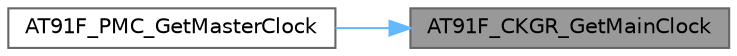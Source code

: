 digraph "AT91F_CKGR_GetMainClock"
{
 // LATEX_PDF_SIZE
  bgcolor="transparent";
  edge [fontname=Helvetica,fontsize=10,labelfontname=Helvetica,labelfontsize=10];
  node [fontname=Helvetica,fontsize=10,shape=box,height=0.2,width=0.4];
  rankdir="RL";
  Node1 [id="Node000001",label="AT91F_CKGR_GetMainClock",height=0.2,width=0.4,color="gray40", fillcolor="grey60", style="filled", fontcolor="black",tooltip="Return Main clock in Hz."];
  Node1 -> Node2 [id="edge1_Node000001_Node000002",dir="back",color="steelblue1",style="solid",tooltip=" "];
  Node2 [id="Node000002",label="AT91F_PMC_GetMasterClock",height=0.2,width=0.4,color="grey40", fillcolor="white", style="filled",URL="$_g_c_c_2_a_r_m7___a_t91_s_a_m7_s_2lib___a_t91_s_a_m7_x256_8h.html#adc2e8808baf7ad3939a017ce4f96422a",tooltip="Return master clock in Hz which corresponds to processor clock for ARM7."];
}
